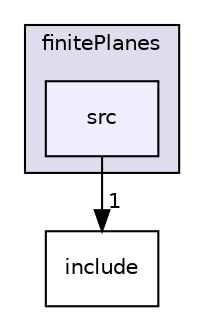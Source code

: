 digraph "genfit/finitePlanes/src" {
  compound=true
  node [ fontsize="10", fontname="Helvetica"];
  edge [ labelfontsize="10", labelfontname="Helvetica"];
  subgraph clusterdir_88ab23941f10753a72069cdb11e8f345 {
    graph [ bgcolor="#ddddee", pencolor="black", label="finitePlanes" fontname="Helvetica", fontsize="10", URL="dir_88ab23941f10753a72069cdb11e8f345.html"]
  dir_ba4e925eab425627b8ad269d25d660c4 [shape=box, label="src", style="filled", fillcolor="#eeeeff", pencolor="black", URL="dir_ba4e925eab425627b8ad269d25d660c4.html"];
  }
  dir_867e4f338b8a8d500d866518d1b56736 [shape=box label="include" URL="dir_867e4f338b8a8d500d866518d1b56736.html"];
  dir_ba4e925eab425627b8ad269d25d660c4->dir_867e4f338b8a8d500d866518d1b56736 [headlabel="1", labeldistance=1.5 headhref="dir_000042_000041.html"];
}
